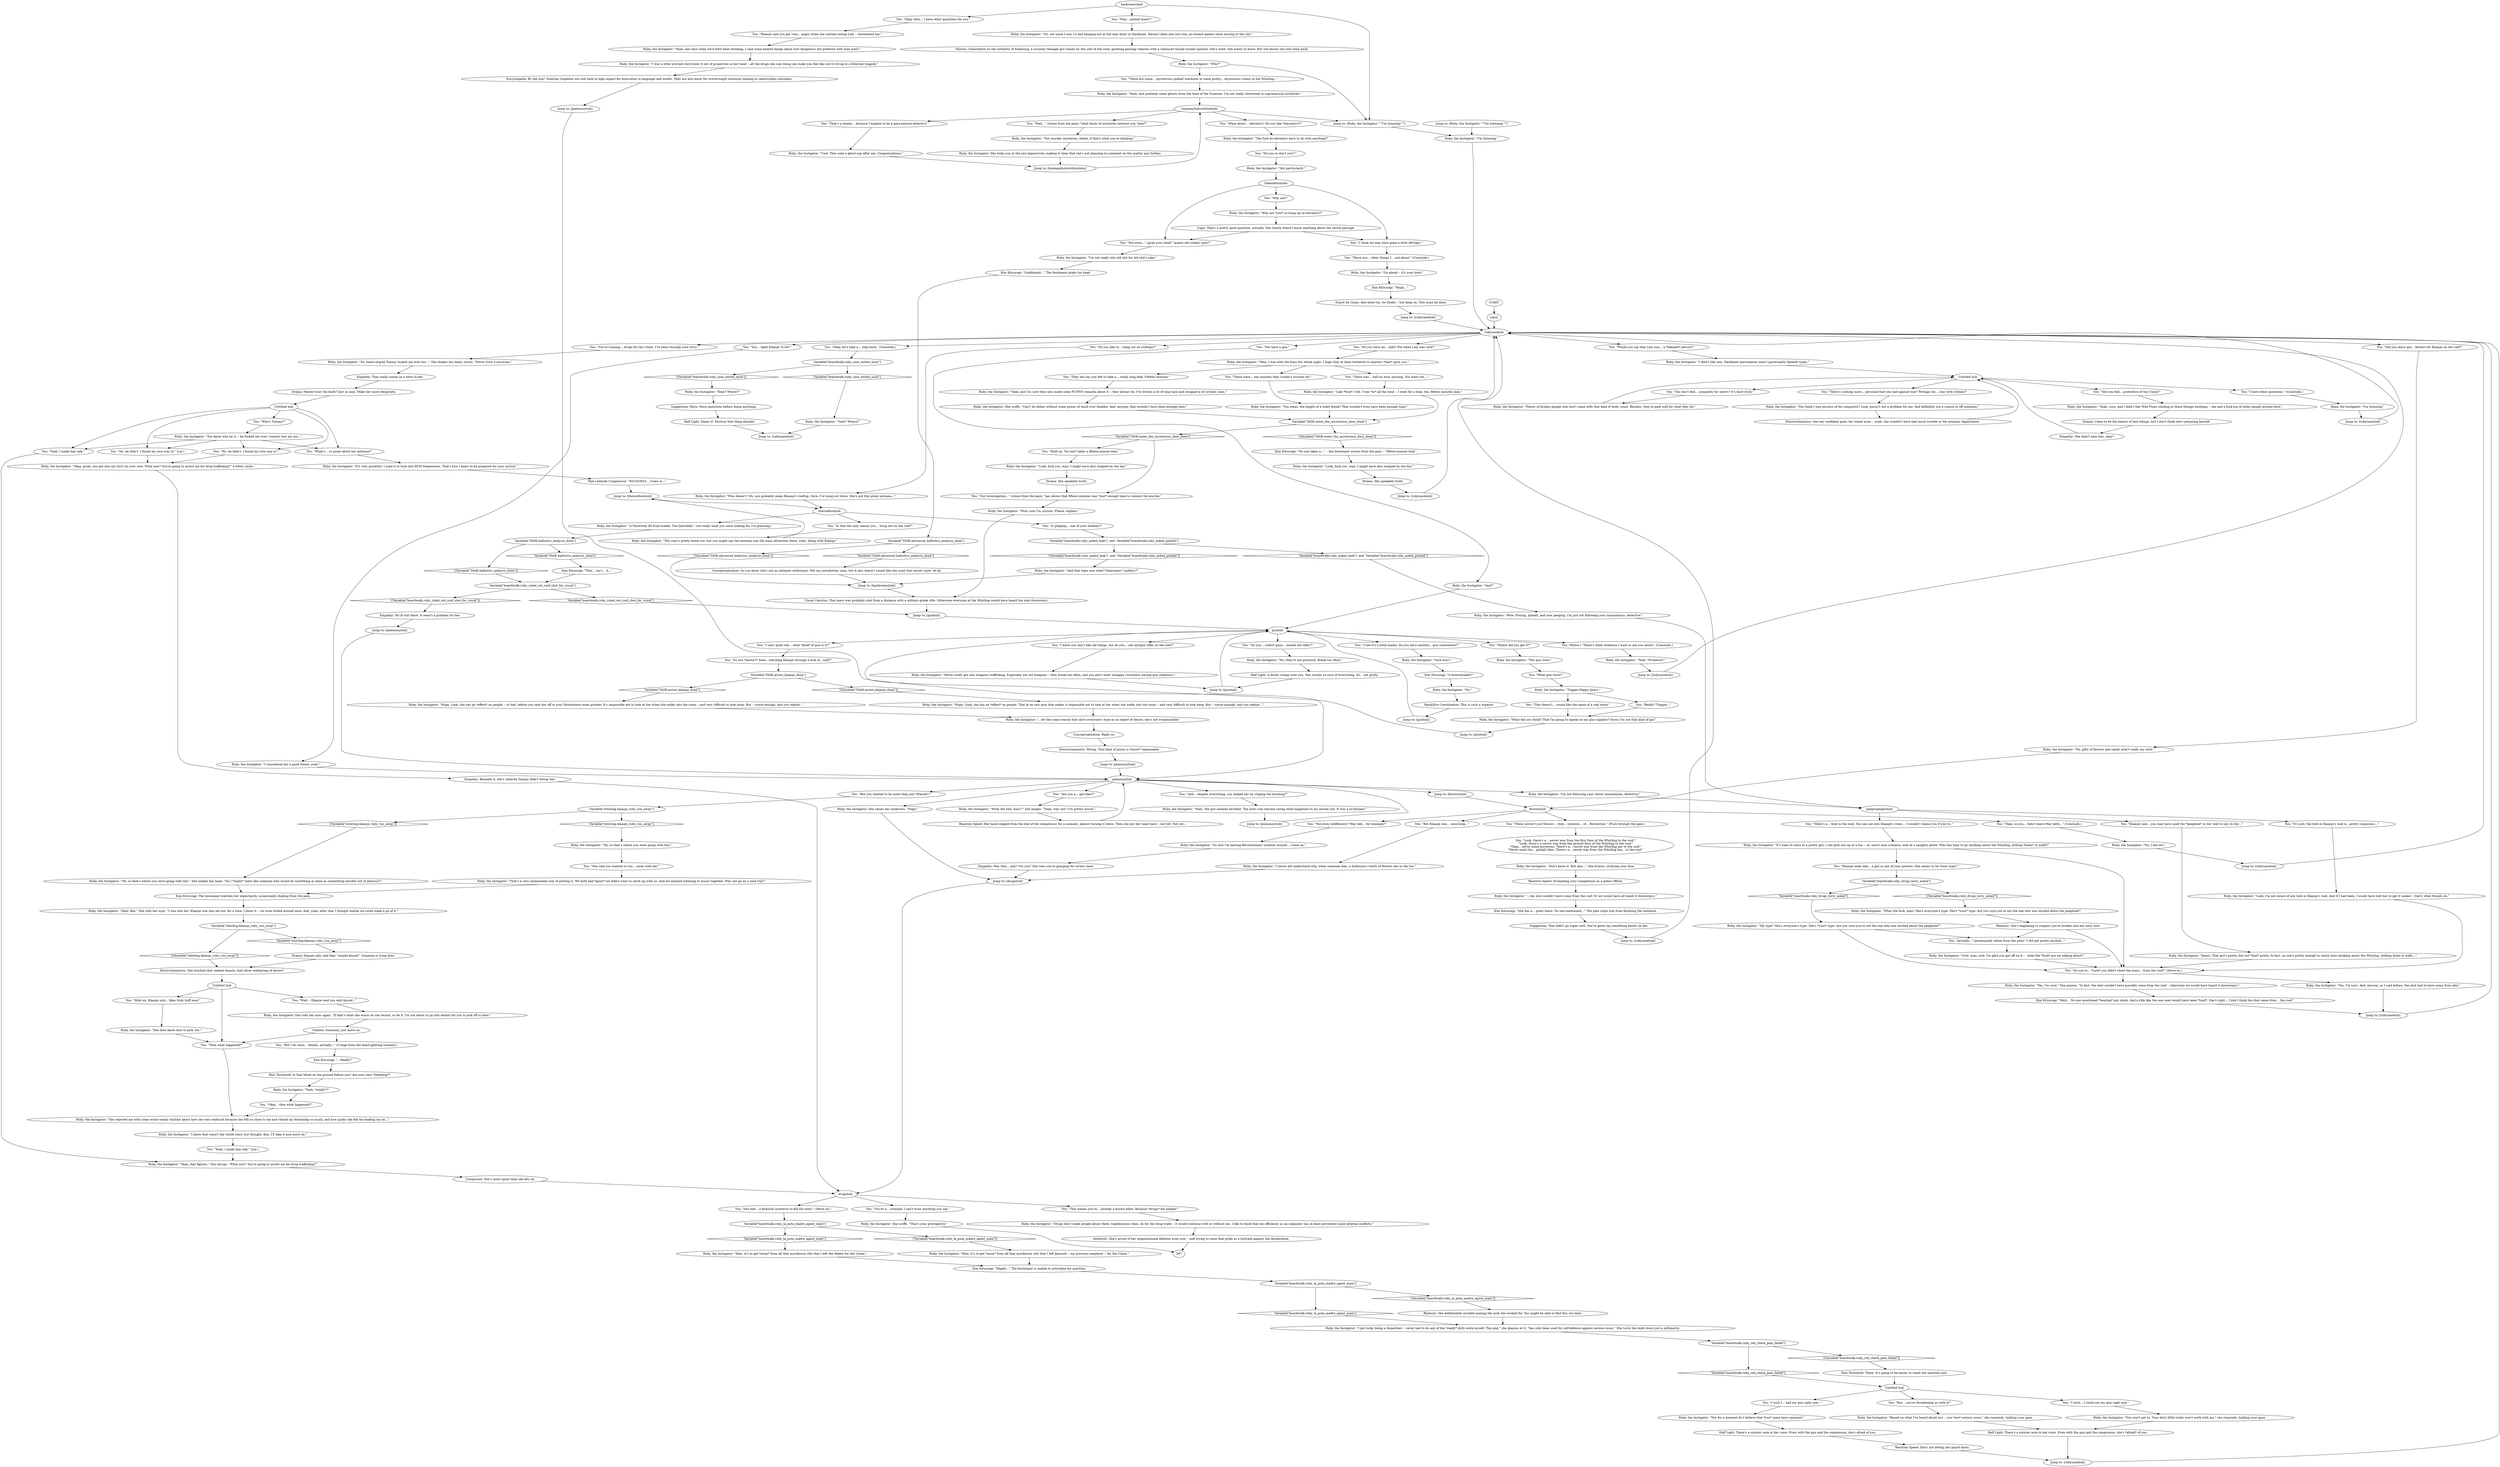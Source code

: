 # LAIR / INSTIGATOR CASE
# Here you can present your case to Ruby and find yourself left without much of a case.
# ==================================================
digraph G {
	  0 [label="START"];
	  1 [label="input"];
	  2 [label="Ruby, the Instigator: \"You know who he is -- he fucked me over. Country boy my ass...\""];
	  3 [label="Ruby, the Instigator: \"Yeah, that figures.\" She shrugs. \"What now? You're going to arrest me for drug trafficking?\""];
	  4 [label="Ruby, the Instigator: \"Yeah? Where?\""];
	  5 [label="Empathy: Was that... pity? For you? She sees you're grasping for straws here."];
	  6 [label="Empathy: She didn't hate him, okay?"];
	  7 [label="You: \"Klaasje said... you may have used the *peephole* in her wall to spy on her...\""];
	  8 [label="You: \"I know you don't like old things, but do you... sell antique rifles on the side?\""];
	  9 [label="You: \"Okay, let's take a... step back.\" (Conclude.)"];
	  10 [label="You: \"What about... elevators? Do you like *elevators*?\""];
	  11 [label="You: \"It's just, the hole in Klaasje's wall is.. pretty suspicious...\""];
	  12 [label="You: \"But you wanted to be more than just *friends*.\""];
	  13 [label="You: \"They did say you left to take a... really long leak. Fifteen minutes.\""];
	  14 [label="Ruby, the Instigator: \"Yeah, and I'm sure they also made some FUNNY remarks about it -- they always do. I've driven a lot of long haul and chugged a lot of beer, man.\""];
	  15 [label="Ruby, the Instigator: \"Why?\""];
	  16 [label="Untitled hub"];
	  17 [label="You: \"Wait -- Klaasje said you only kissed...\""];
	  18 [label="Ruby, the Instigator: \"So, heart-of-gold Tommy fucked me over too...\" She shakes her head, slowly. \"Never trust a musician.\""];
	  19 [label="Empathy: Beneath it, she's relieved Tommy didn't betray her."];
	  20 [label="Ruby, the Instigator: \"Look, fuck you, man. I might have also stopped by the bar.\""];
	  21 [label="You: \"I can't quite tell... what *kind* of gun is it?\""];
	  22 [label="You: \"And... despite everything, you helped her by staging the lynching?\""];
	  23 [label="Ruby, the Instigator: \"You think I was envious of his conquests? Look, pussy's not a problem for me. And definitely not a reason to off someone.\""];
	  24 [label="You: \"Is that the only reason you... hung out on the roof?\""];
	  25 [label="Ruby, the Instigator: \"No, they're not practical. Break too often.\""];
	  26 [label="Ruby, the Instigator: \"Nope. Look, she has an *effect* on people. That je ne sais quoi that makes it impossible not to look at her when she walks into the room -- and very difficult to look away. But -- travel enough, and you realize...\""];
	  27 [label="Logic: That's a pretty good question, actually. She clearly doesn't know anything about the secret passage."];
	  28 [label="Ruby, the Instigator: \"The view's pretty bomb too, but you might say the antenna was the main attraction there, yeah. Along with Klaasje.\""];
	  29 [label="Jump to: [rubycasehub]"];
	  30 [label="floweryhub"];
	  31 [label="You: \"There were... ten minutes they couldn't account for.\""];
	  32 [label="Ruby, the Instigator: \"Based on what I've heard about you -- you *are* serious scum,\" she responds, holding your gaze."];
	  33 [label="Ruby, the Instigator: \"Nope. Look, she has an *effect* on people -- or had, before you sent her off in your Moralintern meat grinder. It's impossible not to look at her when she walks into the room -- and very difficult to look away. But -- travel enough, and you realize...\""];
	  34 [label="Pain Threshold: Is that blood on the ground before you? Are your ears *bleeding*?"];
	  35 [label="Ruby, the Instigator: \"Go ahead -- it's your body.\""];
	  36 [label="Variable[\"boardwalk.ruby_ruled_out_roof_shot_for_viscal\"]"];
	  37 [label="Variable[\"boardwalk.ruby_ruled_out_roof_shot_for_viscal\"]", shape=diamond];
	  38 [label="!(Variable[\"boardwalk.ruby_ruled_out_roof_shot_for_viscal\"])", shape=diamond];
	  39 [label="You: \"Who's Tommy?\""];
	  40 [label="You: \"No, he didn't. I found my own way in.\""];
	  41 [label="jealoousyhub"];
	  42 [label="You: \"Do you have an... alibi? For when Lely was shot?\""];
	  43 [label="You: \"You're running... drugs for the Union. I've been through your lorry.\""];
	  44 [label="Ruby, the Instigator: \"Man, it's to get *away* from all that murderous shit that I left the Madre for the Union.\""];
	  45 [label="Esprit de Corps: And mine too, he thinks -- but keep on. This must be done."];
	  46 [label="Kim Kitsuragi: \"Goddamnit...\" The lieutenant grabs his head."];
	  47 [label="Empathy: That really comes as a blow to her."];
	  48 [label="Jump to: [rubymainhub]"];
	  49 [label="Drama: I hate to be the bearer of bad tidings, but I don't think she's perjuring herself."];
	  50 [label="You: \"Do you like to... hang out on rooftops?\""];
	  51 [label="Ruby, the Instigator: \"Not murder mysteries, either, if that's what you're thinking.\""];
	  52 [label="Ruby, the Instigator: \"Yes, I'm sure.\" She pauses. \"In fact, the shot couldn't have possibly come from the roof -- otherwise we would have heard it downstairs.\""];
	  53 [label="Jump to: [jealoousyhub]"];
	  54 [label="Ruby, the Instigator: \"Don't know it. But also...\" She frowns, studying your face."];
	  55 [label="Ruby, the Instigator: \"...the shot couldn't have come from the roof. Or we would have all heard it downstairs.\""];
	  56 [label="Jump to: [gunhub]"];
	  57 [label="Ruby, the Instigator: She scoffs. \"That's your prerogative.\""];
	  58 [label="Rhetoric: She's beginning to suspect you've broken into her lorry now."];
	  59 [label="Composure: She's more upset than she lets on."];
	  60 [label="Half Light: A doubt creeps over you. She sounds so sure of everything. So... not guilty."];
	  61 [label="Ruby, the Instigator: \"Not for a moment do I believe that *you* came here unarmed.\""];
	  62 [label="You: \"There's nothing more... personal that you had against him? Perhaps his... way with women?\""];
	  63 [label="You: \"Klaasje looks like... a girl in one of your posters. She seems to be *your type*.\""];
	  64 [label="You: \"You... liked Klaasje *a lot*.\""];
	  65 [label="Untitled hub"];
	  66 [label="You: \"Okay then... I have other questions for you.\""];
	  67 [label="Jump to: [backroomshub]"];
	  68 [label="You: \"There was... half an hour missing. You went out...\""];
	  69 [label="Variable[\"TASK.ballistics_analysis_done\"]"];
	  70 [label="Variable[\"TASK.ballistics_analysis_done\"]", shape=diamond];
	  71 [label="!(Variable[\"TASK.ballistics_analysis_done\"])", shape=diamond];
	  72 [label="Jump to: [rubycasehub]"];
	  73 [label="You: \"Really? Trigger...\""];
	  74 [label="You: \"What gun store?\""];
	  75 [label="Jump to: [rubycasehub]"];
	  76 [label="Ruby, the Instigator: \"Man, I was with the boys the whole night. I hope they at least bothered to impress *that* upon you.\""];
	  77 [label="Ruby, the Instigator: \"Wow, now I'm curious. Please, explain.\""];
	  78 [label="Jump to: [toomanyhubswithinhubs]"];
	  79 [label="Hand/Eye Coordination: This is such a wipeout."];
	  80 [label="You: \"Okay... then what happened?\""];
	  81 [label="Ruby, the Instigator: \"Yeah. The girl seemed terrified. The merc was beyond caring what happened to his mortal coil. It was a no-brainer.\""];
	  82 [label="Ruby, the Instigator: \"The fuck do elevators have to do with anything?\""];
	  83 [label="Ruby, the Instigator: \"I'm not really into old shit for old shit's sake.\""];
	  84 [label="theroofisonhub"];
	  85 [label="Jump to: [theroofisonhub]"];
	  86 [label="Ruby, the Instigator: \"That's a very sentimental way of putting it. We both had *pasts* we didn't want to catch up with us. And we enjoyed listening to music together. Why not go on a road trip?\""];
	  87 [label="Jump to: [Ruby, the Instigator: \"\"I'm listening.\"\"]"];
	  88 [label="Ruby, the Instigator: \"Yeah, one time when we'd both been drinking, I said some heated things about how dangerous her patterns with men were.\""];
	  89 [label="You: \"I wish... I could use my gun right now.\""];
	  90 [label="Ruby, the Instigator: \"You won't get to. Your dirty little tricks won't work with me,\" she responds, holding your gaze."];
	  91 [label="Reaction Speed: Her hand slipped from the dial of the compressor for a moment, almost turning it down. Then she put her hand back -- not yet. Not yet..."];
	  92 [label="Ruby, the Instigator: \"The gun store.\""];
	  93 [label="rubycasehub"];
	  94 [label="Ruby, the Instigator: \"Yeah, and probably some ghosts from the time of the Suzerain. I'm not really interested in supranatural mysteries.\""];
	  95 [label="Ruby, the Instigator: \"Yeah. *Evidence*.\""];
	  96 [label="You: \"Okay, so you... didn't leave May bells...\" (Conclude.)"];
	  97 [label="Ruby, the Instigator: She rolls her eyes again. \"If that's what she wants on the record, so be it. I'm not about to go into details for you to jerk off to later.\""];
	  98 [label="Jump to: [jealoousyhub]"];
	  99 [label="You: \"But... you're threatening us with it!\""];
	  100 [label="Variable[\"TASK.arrest_klaasje_done\"]"];
	  101 [label="Variable[\"TASK.arrest_klaasje_done\"]", shape=diamond];
	  102 [label="!(Variable[\"TASK.arrest_klaasje_done\"])", shape=diamond];
	  103 [label="Variable[\"boardwalk.ruby_drugs_lorry_asked\"]"];
	  104 [label="Variable[\"boardwalk.ruby_drugs_lorry_asked\"]", shape=diamond];
	  105 [label="!(Variable[\"boardwalk.ruby_drugs_lorry_asked\"])", shape=diamond];
	  106 [label="Ruby, the Instigator: \"What the fuck, man? She's everyone's type. She's *your* type. Are you sure you're not the one who was excited about the peephole?\""];
	  107 [label="Electrochemistry: Wrong. That kind of pussy is *never* replaceable."];
	  108 [label="Jump to: [rubycasehub]"];
	  109 [label="Ruby, the Instigator: \"What did you think? That I'm going to squeal on my gun supplier? Sorry, I'm not that kind of gal.\""];
	  110 [label="You: \"Where did you get it?\""];
	  111 [label="Ruby, the Instigator: \"Plenty of broken people who don't come with that kind of body count. Besides, they're paid well for what they do.\""];
	  112 [label="Ruby, the Instigator: \"Not particularly.\""];
	  113 [label="You: (Wince.) \"There's other evidence I want to ask you about.\" (Conclude.)"];
	  114 [label="You: \"That's a shame... because I happen to be a para-natural detective.\""];
	  115 [label="Jump to: [jealoousyhub]"];
	  116 [label="Ruby, the Instigator: \"...for the same reason that she's everyone's type as an object of desire, she's not irreplaceable.\""];
	  117 [label="Ruby, the Instigator: \"I'm listening.\""];
	  118 [label="You: \"Are you a... girl-liker?\""];
	  119 [label="You: \"Actually...\" (grotesquely whine from the pain) \"I did get pretty excited...\""];
	  120 [label="You: \"No, he didn't. I found my own way in.\" (Lie.)"];
	  121 [label="Pain Threshold: There. It's going to be easier to reach the machine now."];
	  122 [label="Ruby, the Instigator: \"Look, I'm not aware of any hole in Klaasje's wall. And if I had been, I would have told her to get it sealed -- that's what friends do.\""];
	  123 [label="peeperpeeperhub"];
	  124 [label="Ruby, the Instigator: \"My type? She's everyone's type. She's *your* type. Are you sure you're not the one who was excited about the peephole?\""];
	  125 [label="Kim Kitsuragi: \"Hmh... No one mentioned *hearing* any shots. And a rifle like the one used would have been *loud*. She's right... I don't think the shot came from... the roof.\""];
	  126 [label="You: \"She said you wanted to run... away with her.\""];
	  127 [label="You: \"Did you leave any... flowers for Klaasje on the roof?\""];
	  128 [label="Ruby, the Instigator: \"I never did understand why, when someone dies, a hothouse's worth of flowers has to die too.\""];
	  129 [label="Ruby, the Instigator: \"You mean, the length of a toilet break? That wouldn't even have been enough time.\""];
	  130 [label="Ruby, the Instigator: She scoffs. \"Can't do either without some power of mind over bladder. And, anyway, that wouldn't have been enough time.\""];
	  131 [label="Shivers: Somewhere on the outskirts of Faubourg, a scrawny teenage girl stands by the side of the road, greeting passing vehicles with a calloused thumb turned upward. She's tired. She wants to leave. But she knows she will come back."];
	  132 [label="You: \"Then what happened?\""];
	  133 [label="Ruby, the Instigator: \"Okay, fine.\" She rolls her eyes. \"I was into her. Klaasje was into me too, for a time, I know it -- we even fooled around once. And, yeah, after that I thought maybe we could make a go of it.\""];
	  134 [label="Ruby, the Instigator: \"Drugs don't make people abuse them; hopelessness does. As for the drug trade -- it would continue with or without me. I like to think that my efficiency as an organizer has at least prevented some internal conflicts.\""];
	  135 [label="Ruby, the Instigator: \"Like *fuck* I did. I was *in* all the time -- I went for a leak, ten, fifteen minutes max.\""];
	  136 [label="Untitled hub"];
	  137 [label="Drama: She speaketh truth."];
	  138 [label="Drama: She speaketh truth."];
	  139 [label="Conceptualization: Right on."];
	  140 [label="You: \"Yeah, I made him talk.\""];
	  141 [label="Variable[\"boardwalk.ruby_red_check_pain_failed\"]"];
	  142 [label="Variable[\"boardwalk.ruby_red_check_pain_failed\"]", shape=diamond];
	  143 [label="!(Variable[\"boardwalk.ruby_red_check_pain_failed\"])", shape=diamond];
	  144 [label="Ruby, the Instigator: \"Sure don't.\""];
	  145 [label="You: \"Do you... collect guns... maybe old rifles?\""];
	  146 [label="Ruby, the Instigator: \"No, not since I was 14 and hanging out at the only diner in Dardanne. Haven't been into low-risk, no-reward games since moving to the city.\""];
	  147 [label="You: \"Wait...\" (wince from the pain) \"what kinds of mysteries interest you, then?\""];
	  148 [label="Ruby, the Instigator: \"Why are *you* so hung up on elevators?\""];
	  149 [label="Variable[\"TASK.advanced_ballistics_analysis_done\"]"];
	  150 [label="Variable[\"TASK.advanced_ballistics_analysis_done\"]", shape=diamond];
	  151 [label="!(Variable[\"TASK.advanced_ballistics_analysis_done\"])", shape=diamond];
	  152 [label="Ruby, the Instigator: \"Cool. They sent a ghost-cop after me. Congratulations.\""];
	  153 [label="Variable[\"TASK.enter_the_mysterious_door_done\"]"];
	  154 [label="Variable[\"TASK.enter_the_mysterious_door_done\"]", shape=diamond];
	  155 [label="!(Variable[\"TASK.enter_the_mysterious_door_done\"])", shape=diamond];
	  156 [label="theendlesshubs"];
	  157 [label="Kim Kitsuragi: \"She has a... point there. No one mentioned...\" The pain stops him from finishing the sentence."];
	  158 [label="Variable[\"whirling.klaasje_ruby_run_away\"]"];
	  159 [label="Variable[\"whirling.klaasje_ruby_run_away\"]", shape=diamond];
	  160 [label="!(Variable[\"whirling.klaasje_ruby_run_away\"])", shape=diamond];
	  161 [label="Jump to: [gunhub]"];
	  162 [label="You: \"You're a... criminal. I can't trust anything you say.\""];
	  163 [label="Variable[\"boardwalk.ruby_la_puta_madre_agent_main\"]"];
	  164 [label="Variable[\"boardwalk.ruby_la_puta_madre_agent_main\"]", shape=diamond];
	  165 [label="!(Variable[\"boardwalk.ruby_la_puta_madre_agent_main\"])", shape=diamond];
	  166 [label="Variable[\"boardwalk.ruby_la_puta_madre_agent_main\"]"];
	  167 [label="Variable[\"boardwalk.ruby_la_puta_madre_agent_main\"]", shape=diamond];
	  168 [label="!(Variable[\"boardwalk.ruby_la_puta_madre_agent_main\"])", shape=diamond];
	  169 [label="Suggestion: More. More questions before doing anything."];
	  170 [label="Ruby, the Instigator: \"Look, fuck you, man. I might have also stopped by the bar.\""];
	  171 [label="You: \"Did you feel... protective of the Union?\""];
	  172 [label="You: \"There's a... hole in the wall. You can see into Klaasje's room... I wouldn't blame you if you've..\""];
	  173 [label="Ruby, the Instigator: \"Trigger-Happy Jack's.\""];
	  174 [label="Ruby, the Instigator: \"I didn't like him. Hardened mercenaries aren't particularly likeable types.\""];
	  175 [label="Conceptualization: So you know she's not an antiques enthusiast. Not my jurisdiction, man, but it also doesn't sound like she used that secret route. At all."];
	  176 [label="Jump to: [jealoousyhub]"];
	  177 [label="You: \"You had... a financial incentive to kill the merc.\" (Move on.)"];
	  178 [label="Ruby, the Instigator: \"Oh, so that's where you were going with this.\""];
	  179 [label="Kim Kitsuragi: \"A breechloader?\""];
	  180 [label="Kim Kitsuragi: \"Hnghh...\" The lieutenant is unable to articulate his question."];
	  181 [label="You: \"That doesn't... sound like the name of a real store.\""];
	  182 [label="You: \"There are some... mysterious pinball machines in some pretty... mysterious rooms in the Whirling...\""];
	  183 [label="Pale Latitude Compressor: \"851023933... Come in...\""];
	  184 [label="Ruby, the Instigator: \"Oh, so that's where you were going with this.\" She shakes her head. \"Do I *really* seem like someone who would do something as lame as committing murder out of jealousy?\""];
	  185 [label="Jump to: [rubycasehub]"];
	  186 [label="Kim Kitsuragi: \"That... isn't... it...\""];
	  187 [label="Ruby, the Instigator: \"Yeah? Where?\""];
	  188 [label="Ruby, the Instigator: \"No.\""];
	  189 [label="Ruby, the Instigator: \"Never really got into weapons trafficking. Especially not old weapons -- they break too often, and you don't want unhappy customers among gun collectors.\""];
	  190 [label="gunhub"];
	  191 [label="You: \"You don't feel... sympathy for mercs? It's hard work.\""];
	  192 [label="Ruby, the Instigator: \"Wow. Pissing, pinball, and now peeping. I'm just not following your insinuations, detective.\""];
	  193 [label="You: \"Why not?\""];
	  194 [label="You: \"These weren't just flowers -- they... symbols... of... Revolution.\" (Push through the pain.)"];
	  195 [label="You: \"But Klaasje was... mourning...\""];
	  196 [label="Untitled hub"];
	  197 [label="Ruby, the Instigator: \"What the hell, man?!\" She laughs. \"Yeah, why not? I've gotten worse.\""];
	  198 [label="Half Light: There's a sinister note in her voice. Even with the gun and the compressor, she's *afraid* of you."];
	  199 [label="Ruby, the Instigator: \"Damn. That girl's pretty, but not *that* pretty. In fact, no one's pretty enough to waste time skulking about the Whirling, drilling holes in walls...\""];
	  200 [label="You: \"I have other questions.\" (Conclude.)"];
	  201 [label="Electrochemistry: See her confident gaze, her toned arms -- yeah, she wouldn't have had much trouble in the intimacy department."];
	  202 [label="You: \"Not even wildflowers? May bell... for example?\""];
	  203 [label="You: \"I think we may have gone a little off-topic.\""];
	  204 [label="Reaction Speed: Evaluating your competence as a police officer."];
	  205 [label="Electrochemistry: She touched that radiant beauty, that silver wellspring of desire?"];
	  206 [label="Jump to: [gunhub]"];
	  207 [label="Authority: She's proud of her organizational abilities even now -- and trying to raise that pride as a bulwark against the desperation."];
	  208 [label="Ruby, the Instigator: \"Cool, man, cool. I'm glad you got off on it --  what the *fuck* are we talking about?\""];
	  209 [label="Kim Kitsuragi: \"...Really?\""];
	  210 [label="drugshub"];
	  211 [label="Ruby, the Instigator: \"Yes, I'm sure. And, anyway, as I said before, the shot had to have come from afar.\""];
	  212 [label="You: \"Play... pinball much?\""];
	  213 [label="Ruby, the Instigator: \"And?\""];
	  214 [label="Ruby, the Instigator: \"It's very powerful. I used it to tune into RCM frequencies. That's how I knew to be prepared for your arrival.\""];
	  215 [label="Ruby, the Instigator: \"No, gifts of flowers and candy aren't really my style.\""];
	  216 [label="Ruby, the Instigator: \"I knew that wasn't the whole story, but thought, fine, I'll take it and move on.\""];
	  217 [label="Drama: Klaasje only said they \"maybe kissed\". Someone is lying here."];
	  218 [label="Ruby, the Instigator: \"She does know how to pick 'em.\""];
	  219 [label="Variable[\"boardwalk.ruby_asked_leak\"]  and  Variable[\"boardwalk.ruby_asked_pinball\"]"];
	  220 [label="Variable[\"boardwalk.ruby_asked_leak\"]  and  Variable[\"boardwalk.ruby_asked_pinball\"]", shape=diamond];
	  221 [label="!(Variable[\"boardwalk.ruby_asked_leak\"]  and  Variable[\"boardwalk.ruby_asked_pinball\"])", shape=diamond];
	  222 [label="Drama: Maybe twist the knife? Just in case. Make her more desperate."];
	  223 [label="Ruby, the Instigator: \"Okay, great, you got into my lorry on your own. What now? You're going to arrest me for drug trafficking?\" A bitter smile."];
	  224 [label="Jump to: [rubycasehub]"];
	  225 [label="Kim Kitsuragi: \"Hngh...\""];
	  226 [label="You: \"But I do want... details, actually...\" (Cringe from the head-splitting torment.)"];
	  227 [label="Volition: Seriously, just move on."];
	  228 [label="Ruby, the Instigator: \"Yeah, *really*?\""];
	  229 [label="Rhetoric: She deliberately avoided naming the mob she worked for. You might be able to find this out later."];
	  230 [label="Ruby, the Instigator: \"Yeah, sure, and I didn't like Wild Pines sending in those foreign hirelings -- me and a fuck-ton of other people around here.\""];
	  231 [label="You: \"Would you say that Lely was... a *likeable* person?\""];
	  232 [label="Ruby, the Instigator: She looks you in the eye impassively, making it clear that she's not planning to comment on the matter any further."];
	  233 [label="Jump to: [rubycasehub]"];
	  234 [label="Ruby, the Instigator: \"I'm listening.\""];
	  235 [label="You: \"This means you're... already a known killer. Because *drugs* kill people!\""];
	  236 [label="Ruby, the Instigator: \"Man, it's to get *away* from all that murderous shit that I left Jamrock -- my previous employer -- for the Union.\""];
	  237 [label="Ruby, the Instigator: \"I got lucky being a dispatcher -- never had to do any of the *really* dirty work myself. This gun,\" she glances at it, \"has only been used for self-defence against serious scum.\" She turns the knob down just a millimetre."];
	  238 [label="Variable[\"whirling.klaasje_ruby_run_away\"]"];
	  239 [label="Variable[\"whirling.klaasje_ruby_run_away\"]", shape=diamond];
	  240 [label="!(Variable[\"whirling.klaasje_ruby_run_away\"])", shape=diamond];
	  241 [label="Kim Kitsuragi: The lieutenant watches her expectantly, occasionally shaking from the pain."];
	  242 [label="Half Light: Damn it! Destroy that thing already!"];
	  243 [label="Kim Kitsuragi: \"No one takes a...\" -- the lieutenant winces from the pain -- \"fifteen-minute leak.\""];
	  244 [label="Jump to: [rubycasehub]"];
	  245 [label="Reaction Speed: She's not letting her guard down."];
	  246 [label="Half Light: There's a sinister note in her voice. Even with the gun and the compressor, she's afraid of you."];
	  247 [label="Ruby, the Instigator: \"If I want to stare at a pretty girl, I can pick one up at a bar -- or, worst case scenario, look at a naughty photo. Who has time to go skulking about the Whirling, drilling *holes* in walls?\""];
	  248 [label="You: \"Do you or don't you?!\""];
	  249 [label="You: \"Not even...\" (grab your head) \"quaint old rickety ones?\""];
	  250 [label="toomanyhubswithinhubs"];
	  251 [label="Ruby, the Instigator: \"I considered her a good friend, yeah.\""];
	  252 [label="Ruby, the Instigator: \"No, I did not.\""];
	  253 [label="You: \"Our investigation...\" (wince from the pain) \"has shown that fifteen minutes was *just* enough time to commit the murder.\""];
	  254 [label="Ruby, the Instigator: \"She rejected me with some wishy-washy bullshit about how she was confused because she felt so close to me and valued my friendship so much, and how guilty she felt for leading me on...\""];
	  255 [label="Ruby, the Instigator: \"I was a little worried she'd blow it out of proportion in her head -- all the drugs she was doing can make you feel like you're living in a Dolorian tragedy.\""];
	  256 [label="You: \"Hold on, Klaasje only... likes truly buff men!\""];
	  257 [label="Encyclopedia: By the way! Dolorian tragedies are still held in high regard for innovation in language and motifs. They are also know for overwrought emotions leading to catastrophic outcomes."];
	  258 [label="Jump to: [gunhub]"];
	  259 [label="Variable[\"boardwalk.ruby_case_exited_once\"]"];
	  260 [label="Variable[\"boardwalk.ruby_case_exited_once\"]", shape=diamond];
	  261 [label="!(Variable[\"boardwalk.ruby_case_exited_once\"])", shape=diamond];
	  262 [label="You: \"Hold on, *no one* takes a fifteen-minute leak.\""];
	  263 [label="Suggestion: That didn't go super well. You've gotta lay something better on her."];
	  264 [label="You: \"I wish I... had my gun right now...\""];
	  265 [label="You: \"I see it's a front-loader. Do you have another... gun somewhere?\""];
	  266 [label="You: \"You have a gun.\""];
	  267 [label="Ruby, the Instigator: \"Who doesn't? Oh, you probably mean Klaasje's rooftop. Sure, I've hung out there. She's got this great antenna...\""];
	  268 [label="backroomshub"];
	  269 [label="Visual Calculus: That merc was probably shot from a distance with a military-grade rifle. Otherwise everyone at the Whirling would have heard the shot downstairs."];
	  270 [label="Empathy: No ill will there. It wasn't a problem for her."];
	  271 [label="You: \"Yeah, I made him talk.\" (Lie.)"];
	  272 [label="You: \"What's... so great about her antenna?\""];
	  273 [label="Ruby, the Instigator: \"A Nachtwey 80 front-loader. Two-barrelled -- not really what you were looking for, I'm guessing.\""];
	  274 [label="You: \"So you *haven't* been.. watching Klaasje through a hole in.. wall?\""];
	  275 [label="You: \"So you're... *sure* you didn't shoot the merc... from the roof?\" (Move on.)"];
	  276 [label="You: \"Is peeping... one of your hobbies?\""];
	  277 [label="Ruby, the Instigator: \"I'm not following your clever insinuations, detective.\""];
	  278 [label="Ruby, the Instigator: \"And that topic was what? Staircases? Ladders?\""];
	  279 [label="You: \"There are... other things I... ask about.\" (Conclude.)"];
	  280 [label="Ruby, the Instigator: She raises her eyebrows. \"Nope.\""];
	  281 [label="Ruby, the Instigator: \"So now I'm leaving Revolutionary symbols around... Come on.\""];
	  282 [label="You: \"Look, there's a... secret way from the first floor of the Whirling to the roof.\"\n\"Look, there's a secret way from the ground floor of the Whirling to the roof.\"\n\"Okay... never mind mysteries. There's a... secret way from the Whirling bar to the roof.\"\n\"Never mind the... pinball then. There's a... secret way from the Whirling bar... to the roof.\""];
	  283 [label="Jump to: [Ruby, the Instigator: \"\"I'm listening.\"\"]"];
	  284 [label="You: \"Klaasje said you got very... angry when she started seeing Lely -- threatened her.\""];
	  285 [label="Jump to: [floweryhub]"];
	  286 [label="Jump to: [drugshub]"];
	  0 -> 1
	  1 -> 93
	  2 -> 120
	  2 -> 272
	  2 -> 40
	  2 -> 140
	  3 -> 59
	  4 -> 169
	  5 -> 286
	  6 -> 65
	  7 -> 199
	  8 -> 189
	  9 -> 259
	  10 -> 82
	  11 -> 122
	  12 -> 238
	  13 -> 14
	  14 -> 130
	  15 -> 283
	  15 -> 182
	  16 -> 256
	  16 -> 17
	  16 -> 132
	  17 -> 97
	  18 -> 47
	  19 -> 210
	  20 -> 138
	  21 -> 274
	  22 -> 81
	  23 -> 201
	  24 -> 28
	  25 -> 60
	  26 -> 116
	  27 -> 249
	  27 -> 203
	  28 -> 85
	  29 -> 93
	  30 -> 96
	  30 -> 194
	  30 -> 202
	  30 -> 195
	  31 -> 129
	  32 -> 198
	  33 -> 116
	  34 -> 228
	  35 -> 225
	  36 -> 37
	  36 -> 38
	  37 -> 258
	  38 -> 270
	  39 -> 2
	  40 -> 223
	  41 -> 12
	  41 -> 277
	  41 -> 118
	  41 -> 22
	  41 -> 280
	  41 -> 285
	  42 -> 76
	  43 -> 18
	  44 -> 180
	  45 -> 224
	  46 -> 149
	  47 -> 222
	  49 -> 6
	  50 -> 267
	  51 -> 232
	  52 -> 125
	  53 -> 41
	  54 -> 204
	  55 -> 157
	  56 -> 190
	  57 -> 287
	  58 -> 275
	  58 -> 119
	  59 -> 210
	  60 -> 161
	  61 -> 246
	  62 -> 23
	  63 -> 103
	  64 -> 251
	  65 -> 200
	  65 -> 171
	  65 -> 62
	  65 -> 191
	  66 -> 284
	  67 -> 269
	  68 -> 135
	  69 -> 70
	  69 -> 71
	  70 -> 186
	  71 -> 36
	  72 -> 93
	  73 -> 109
	  74 -> 173
	  75 -> 93
	  76 -> 68
	  76 -> 13
	  76 -> 31
	  77 -> 269
	  78 -> 250
	  79 -> 206
	  80 -> 254
	  81 -> 115
	  82 -> 248
	  83 -> 46
	  84 -> 24
	  84 -> 273
	  84 -> 276
	  85 -> 84
	  86 -> 241
	  87 -> 234
	  88 -> 255
	  89 -> 90
	  90 -> 198
	  91 -> 41
	  92 -> 74
	  93 -> 64
	  93 -> 231
	  93 -> 9
	  93 -> 42
	  93 -> 266
	  93 -> 43
	  93 -> 50
	  93 -> 127
	  94 -> 250
	  95 -> 75
	  96 -> 252
	  97 -> 227
	  98 -> 41
	  99 -> 32
	  100 -> 101
	  100 -> 102
	  101 -> 33
	  102 -> 26
	  103 -> 104
	  103 -> 105
	  104 -> 124
	  105 -> 106
	  106 -> 58
	  107 -> 53
	  108 -> 93
	  109 -> 56
	  110 -> 92
	  111 -> 65
	  112 -> 156
	  113 -> 95
	  114 -> 152
	  115 -> 41
	  116 -> 139
	  117 -> 72
	  118 -> 197
	  119 -> 208
	  120 -> 223
	  121 -> 196
	  122 -> 275
	  123 -> 11
	  123 -> 172
	  123 -> 7
	  124 -> 275
	  124 -> 119
	  125 -> 29
	  126 -> 86
	  127 -> 215
	  128 -> 286
	  129 -> 153
	  130 -> 153
	  131 -> 15
	  132 -> 254
	  133 -> 158
	  134 -> 207
	  135 -> 153
	  136 -> 39
	  136 -> 40
	  136 -> 140
	  136 -> 272
	  136 -> 120
	  137 -> 253
	  138 -> 233
	  139 -> 107
	  140 -> 3
	  141 -> 142
	  141 -> 143
	  142 -> 196
	  143 -> 121
	  144 -> 179
	  145 -> 25
	  146 -> 131
	  147 -> 51
	  148 -> 27
	  149 -> 150
	  149 -> 151
	  150 -> 175
	  151 -> 67
	  152 -> 78
	  153 -> 154
	  153 -> 155
	  154 -> 253
	  154 -> 262
	  155 -> 243
	  156 -> 193
	  156 -> 203
	  156 -> 249
	  157 -> 263
	  158 -> 160
	  158 -> 159
	  159 -> 217
	  160 -> 205
	  161 -> 190
	  162 -> 57
	  163 -> 164
	  163 -> 165
	  164 -> 44
	  165 -> 236
	  166 -> 168
	  166 -> 167
	  167 -> 237
	  168 -> 229
	  169 -> 242
	  170 -> 137
	  171 -> 230
	  172 -> 247
	  173 -> 73
	  173 -> 181
	  174 -> 65
	  175 -> 67
	  176 -> 41
	  177 -> 163
	  178 -> 126
	  179 -> 188
	  180 -> 166
	  181 -> 109
	  182 -> 94
	  183 -> 85
	  184 -> 241
	  185 -> 93
	  186 -> 36
	  187 -> 48
	  188 -> 79
	  189 -> 161
	  190 -> 8
	  190 -> 265
	  190 -> 110
	  190 -> 145
	  190 -> 113
	  190 -> 21
	  191 -> 111
	  192 -> 123
	  193 -> 148
	  194 -> 282
	  195 -> 128
	  196 -> 264
	  196 -> 89
	  196 -> 99
	  197 -> 91
	  198 -> 108
	  199 -> 275
	  200 -> 117
	  201 -> 65
	  202 -> 281
	  203 -> 279
	  204 -> 55
	  205 -> 16
	  206 -> 190
	  207 -> 287
	  208 -> 275
	  209 -> 34
	  210 -> 177
	  210 -> 162
	  210 -> 235
	  211 -> 29
	  212 -> 146
	  213 -> 190
	  214 -> 183
	  215 -> 30
	  216 -> 271
	  217 -> 205
	  218 -> 132
	  219 -> 220
	  219 -> 221
	  220 -> 192
	  221 -> 278
	  222 -> 136
	  223 -> 19
	  224 -> 93
	  225 -> 45
	  226 -> 209
	  227 -> 226
	  227 -> 132
	  228 -> 80
	  229 -> 237
	  230 -> 49
	  231 -> 174
	  232 -> 78
	  233 -> 93
	  234 -> 93
	  235 -> 134
	  236 -> 180
	  237 -> 141
	  238 -> 240
	  238 -> 239
	  239 -> 178
	  240 -> 184
	  241 -> 133
	  242 -> 48
	  243 -> 20
	  244 -> 93
	  245 -> 108
	  246 -> 245
	  247 -> 275
	  247 -> 63
	  248 -> 112
	  249 -> 83
	  250 -> 10
	  250 -> 283
	  250 -> 114
	  250 -> 147
	  251 -> 41
	  252 -> 185
	  253 -> 77
	  254 -> 216
	  255 -> 257
	  256 -> 218
	  257 -> 98
	  258 -> 190
	  259 -> 260
	  259 -> 261
	  260 -> 187
	  261 -> 4
	  262 -> 170
	  263 -> 244
	  264 -> 61
	  265 -> 144
	  266 -> 213
	  267 -> 84
	  268 -> 66
	  268 -> 283
	  268 -> 212
	  269 -> 258
	  270 -> 176
	  271 -> 3
	  272 -> 214
	  273 -> 69
	  274 -> 100
	  275 -> 211
	  275 -> 52
	  276 -> 219
	  277 -> 123
	  278 -> 67
	  279 -> 35
	  280 -> 286
	  281 -> 5
	  282 -> 54
	  283 -> 234
	  284 -> 88
	  285 -> 30
	  286 -> 210
}

